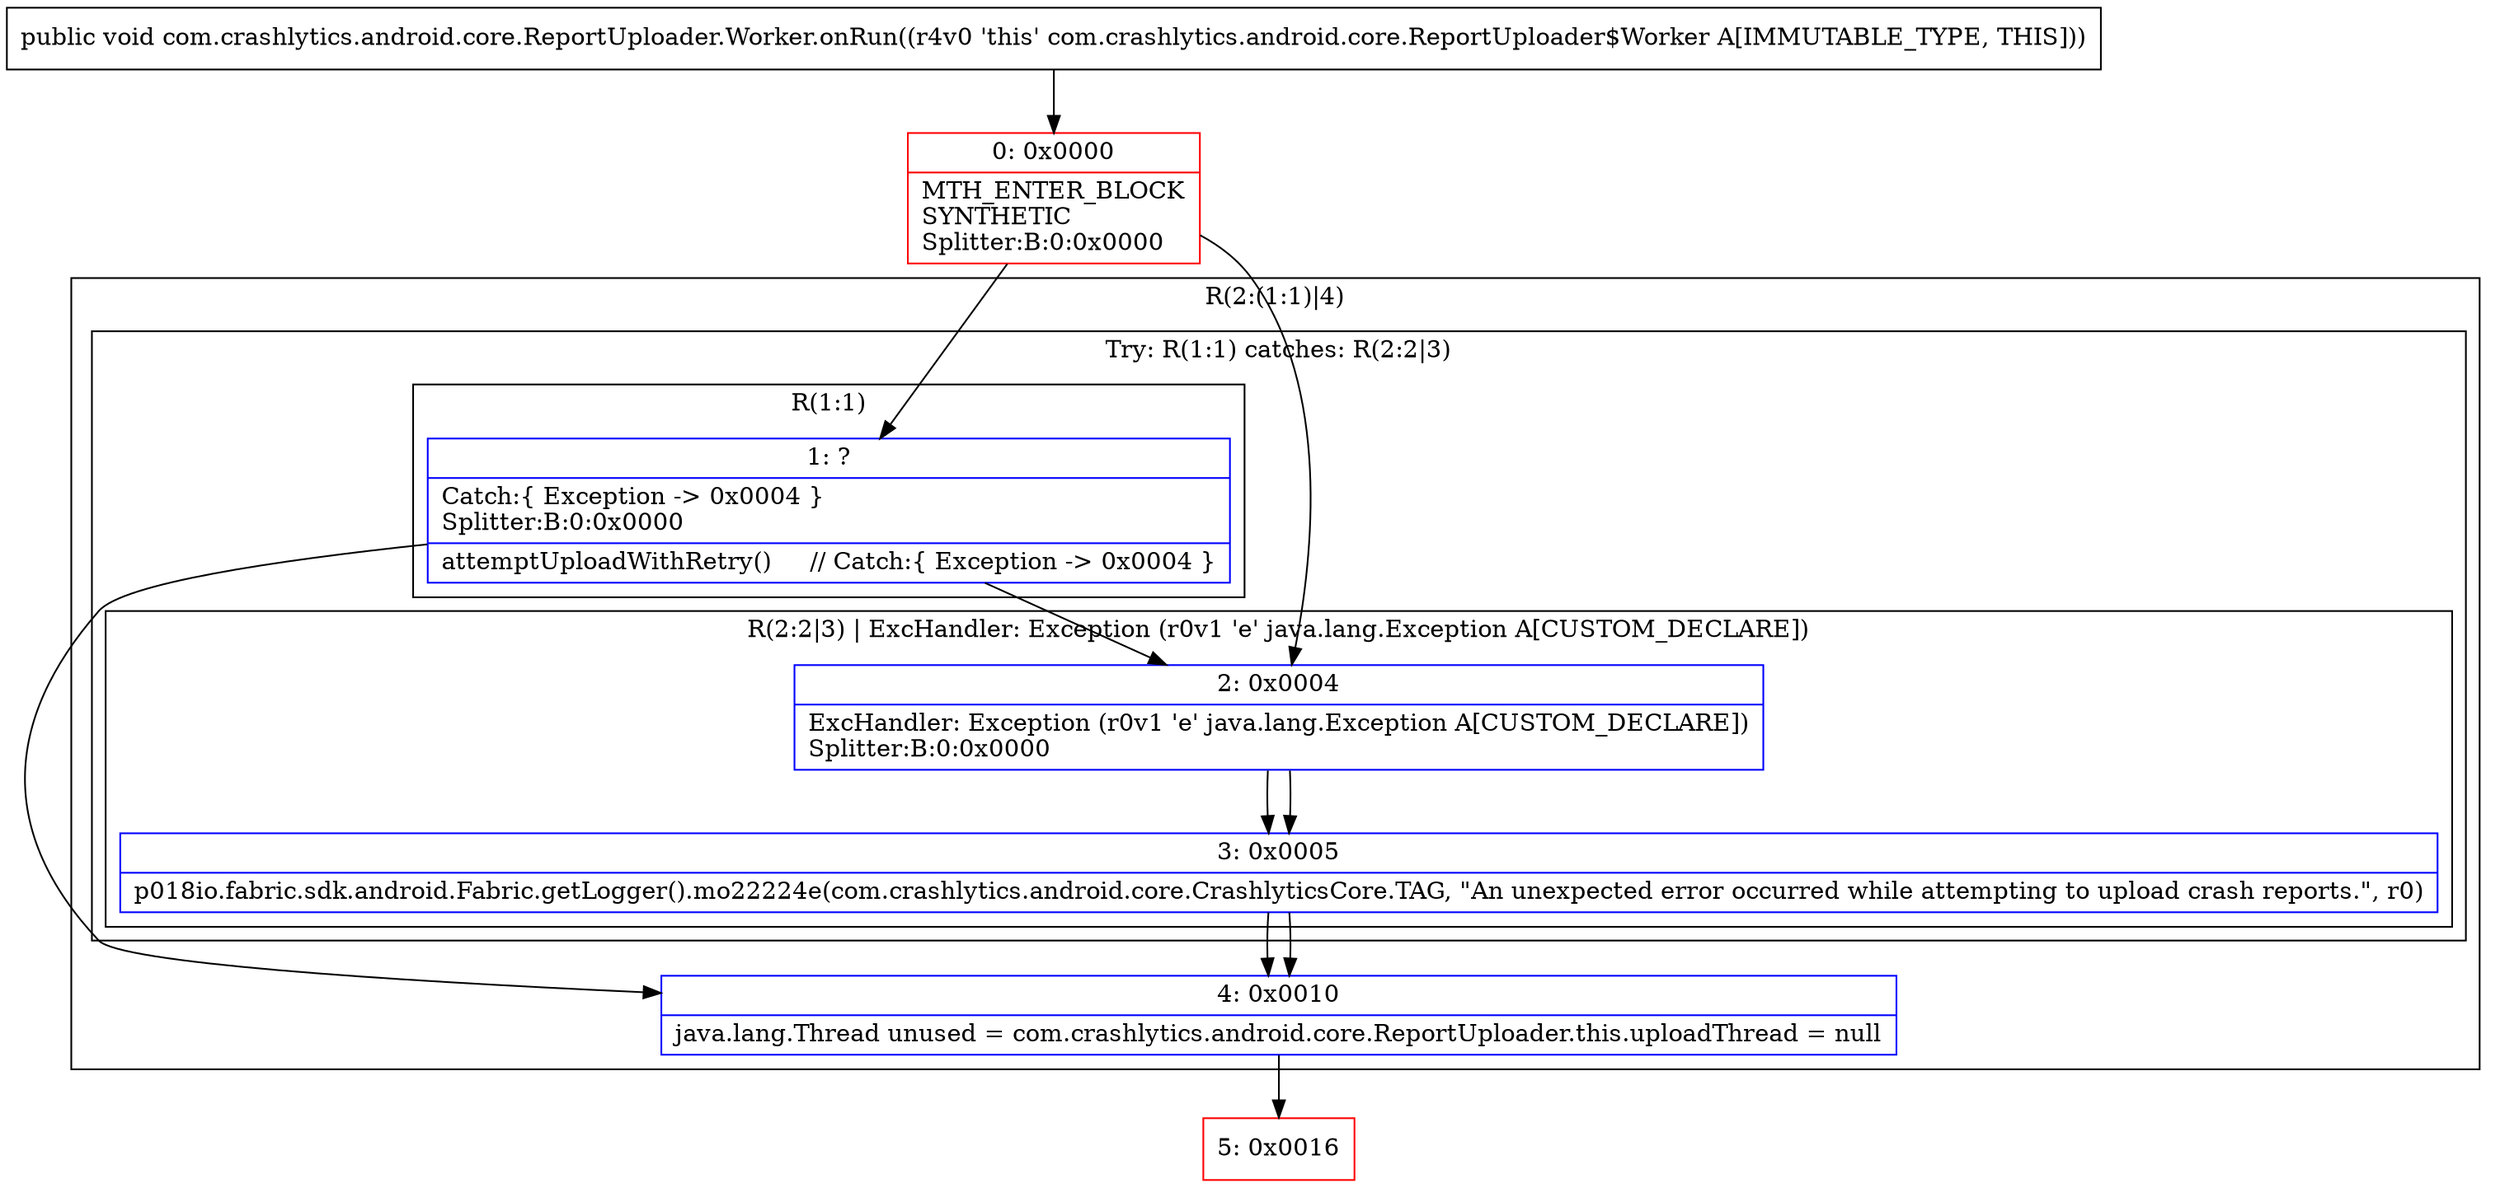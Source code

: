 digraph "CFG forcom.crashlytics.android.core.ReportUploader.Worker.onRun()V" {
subgraph cluster_Region_1998337656 {
label = "R(2:(1:1)|4)";
node [shape=record,color=blue];
subgraph cluster_TryCatchRegion_1287344351 {
label = "Try: R(1:1) catches: R(2:2|3)";
node [shape=record,color=blue];
subgraph cluster_Region_1852178918 {
label = "R(1:1)";
node [shape=record,color=blue];
Node_1 [shape=record,label="{1\:\ ?|Catch:\{ Exception \-\> 0x0004 \}\lSplitter:B:0:0x0000\l|attemptUploadWithRetry()     \/\/ Catch:\{ Exception \-\> 0x0004 \}\l}"];
}
subgraph cluster_Region_647535551 {
label = "R(2:2|3) | ExcHandler: Exception (r0v1 'e' java.lang.Exception A[CUSTOM_DECLARE])\l";
node [shape=record,color=blue];
Node_2 [shape=record,label="{2\:\ 0x0004|ExcHandler: Exception (r0v1 'e' java.lang.Exception A[CUSTOM_DECLARE])\lSplitter:B:0:0x0000\l}"];
Node_3 [shape=record,label="{3\:\ 0x0005|p018io.fabric.sdk.android.Fabric.getLogger().mo22224e(com.crashlytics.android.core.CrashlyticsCore.TAG, \"An unexpected error occurred while attempting to upload crash reports.\", r0)\l}"];
}
}
Node_4 [shape=record,label="{4\:\ 0x0010|java.lang.Thread unused = com.crashlytics.android.core.ReportUploader.this.uploadThread = null\l}"];
}
subgraph cluster_Region_647535551 {
label = "R(2:2|3) | ExcHandler: Exception (r0v1 'e' java.lang.Exception A[CUSTOM_DECLARE])\l";
node [shape=record,color=blue];
Node_2 [shape=record,label="{2\:\ 0x0004|ExcHandler: Exception (r0v1 'e' java.lang.Exception A[CUSTOM_DECLARE])\lSplitter:B:0:0x0000\l}"];
Node_3 [shape=record,label="{3\:\ 0x0005|p018io.fabric.sdk.android.Fabric.getLogger().mo22224e(com.crashlytics.android.core.CrashlyticsCore.TAG, \"An unexpected error occurred while attempting to upload crash reports.\", r0)\l}"];
}
Node_0 [shape=record,color=red,label="{0\:\ 0x0000|MTH_ENTER_BLOCK\lSYNTHETIC\lSplitter:B:0:0x0000\l}"];
Node_5 [shape=record,color=red,label="{5\:\ 0x0016}"];
MethodNode[shape=record,label="{public void com.crashlytics.android.core.ReportUploader.Worker.onRun((r4v0 'this' com.crashlytics.android.core.ReportUploader$Worker A[IMMUTABLE_TYPE, THIS])) }"];
MethodNode -> Node_0;
Node_1 -> Node_2;
Node_1 -> Node_4;
Node_2 -> Node_3;
Node_3 -> Node_4;
Node_4 -> Node_5;
Node_2 -> Node_3;
Node_3 -> Node_4;
Node_0 -> Node_1;
Node_0 -> Node_2;
}

